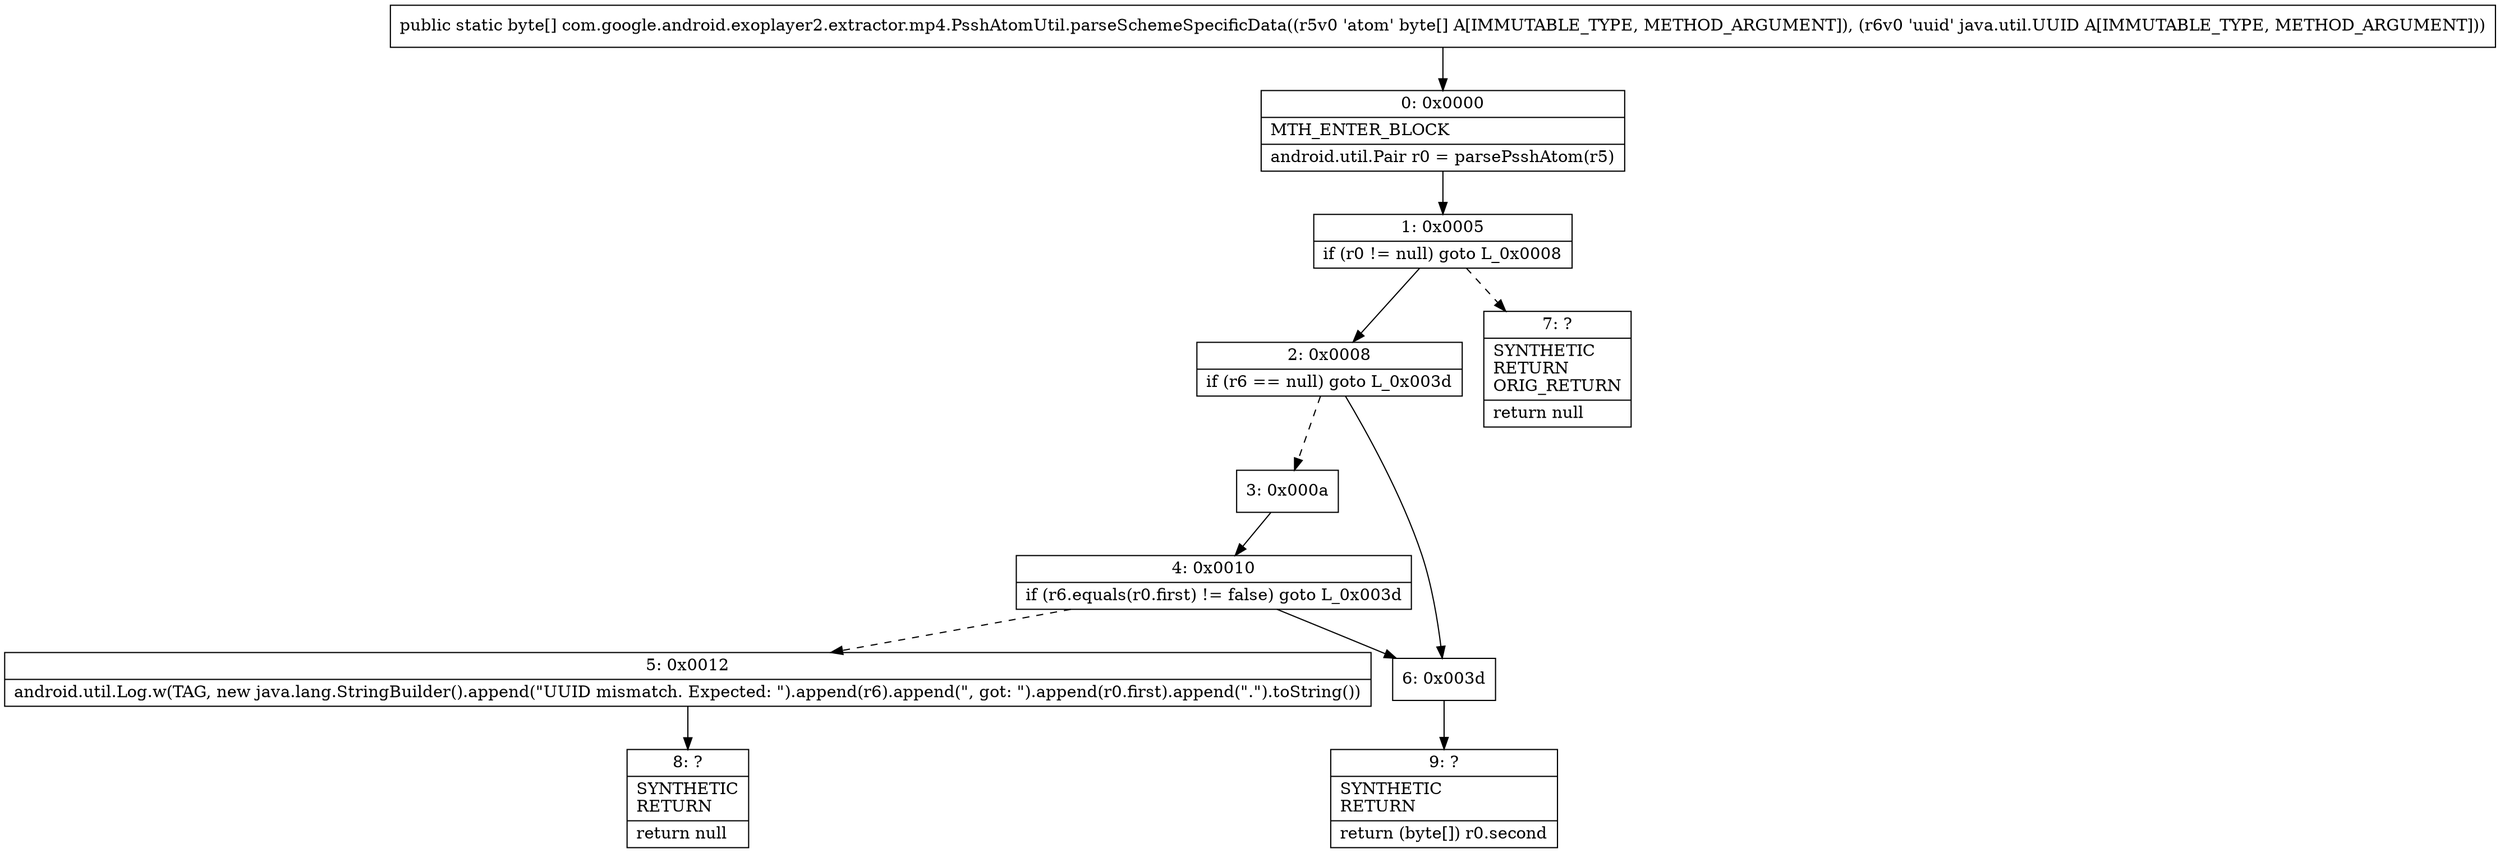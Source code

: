 digraph "CFG forcom.google.android.exoplayer2.extractor.mp4.PsshAtomUtil.parseSchemeSpecificData([BLjava\/util\/UUID;)[B" {
Node_0 [shape=record,label="{0\:\ 0x0000|MTH_ENTER_BLOCK\l|android.util.Pair r0 = parsePsshAtom(r5)\l}"];
Node_1 [shape=record,label="{1\:\ 0x0005|if (r0 != null) goto L_0x0008\l}"];
Node_2 [shape=record,label="{2\:\ 0x0008|if (r6 == null) goto L_0x003d\l}"];
Node_3 [shape=record,label="{3\:\ 0x000a}"];
Node_4 [shape=record,label="{4\:\ 0x0010|if (r6.equals(r0.first) != false) goto L_0x003d\l}"];
Node_5 [shape=record,label="{5\:\ 0x0012|android.util.Log.w(TAG, new java.lang.StringBuilder().append(\"UUID mismatch. Expected: \").append(r6).append(\", got: \").append(r0.first).append(\".\").toString())\l}"];
Node_6 [shape=record,label="{6\:\ 0x003d}"];
Node_7 [shape=record,label="{7\:\ ?|SYNTHETIC\lRETURN\lORIG_RETURN\l|return null\l}"];
Node_8 [shape=record,label="{8\:\ ?|SYNTHETIC\lRETURN\l|return null\l}"];
Node_9 [shape=record,label="{9\:\ ?|SYNTHETIC\lRETURN\l|return (byte[]) r0.second\l}"];
MethodNode[shape=record,label="{public static byte[] com.google.android.exoplayer2.extractor.mp4.PsshAtomUtil.parseSchemeSpecificData((r5v0 'atom' byte[] A[IMMUTABLE_TYPE, METHOD_ARGUMENT]), (r6v0 'uuid' java.util.UUID A[IMMUTABLE_TYPE, METHOD_ARGUMENT])) }"];
MethodNode -> Node_0;
Node_0 -> Node_1;
Node_1 -> Node_2;
Node_1 -> Node_7[style=dashed];
Node_2 -> Node_3[style=dashed];
Node_2 -> Node_6;
Node_3 -> Node_4;
Node_4 -> Node_5[style=dashed];
Node_4 -> Node_6;
Node_5 -> Node_8;
Node_6 -> Node_9;
}

